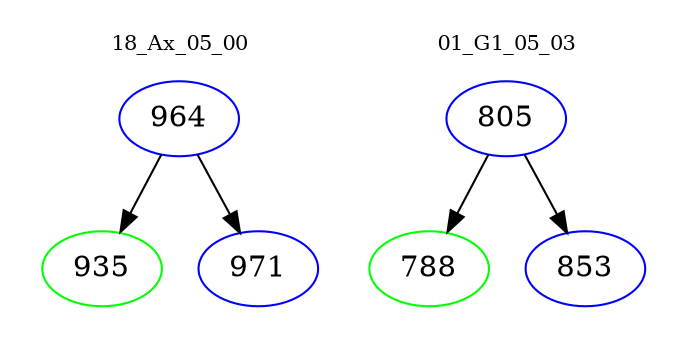 digraph{
subgraph cluster_0 {
color = white
label = "18_Ax_05_00";
fontsize=10;
T0_964 [label="964", color="blue"]
T0_964 -> T0_935 [color="black"]
T0_935 [label="935", color="green"]
T0_964 -> T0_971 [color="black"]
T0_971 [label="971", color="blue"]
}
subgraph cluster_1 {
color = white
label = "01_G1_05_03";
fontsize=10;
T1_805 [label="805", color="blue"]
T1_805 -> T1_788 [color="black"]
T1_788 [label="788", color="green"]
T1_805 -> T1_853 [color="black"]
T1_853 [label="853", color="blue"]
}
}
